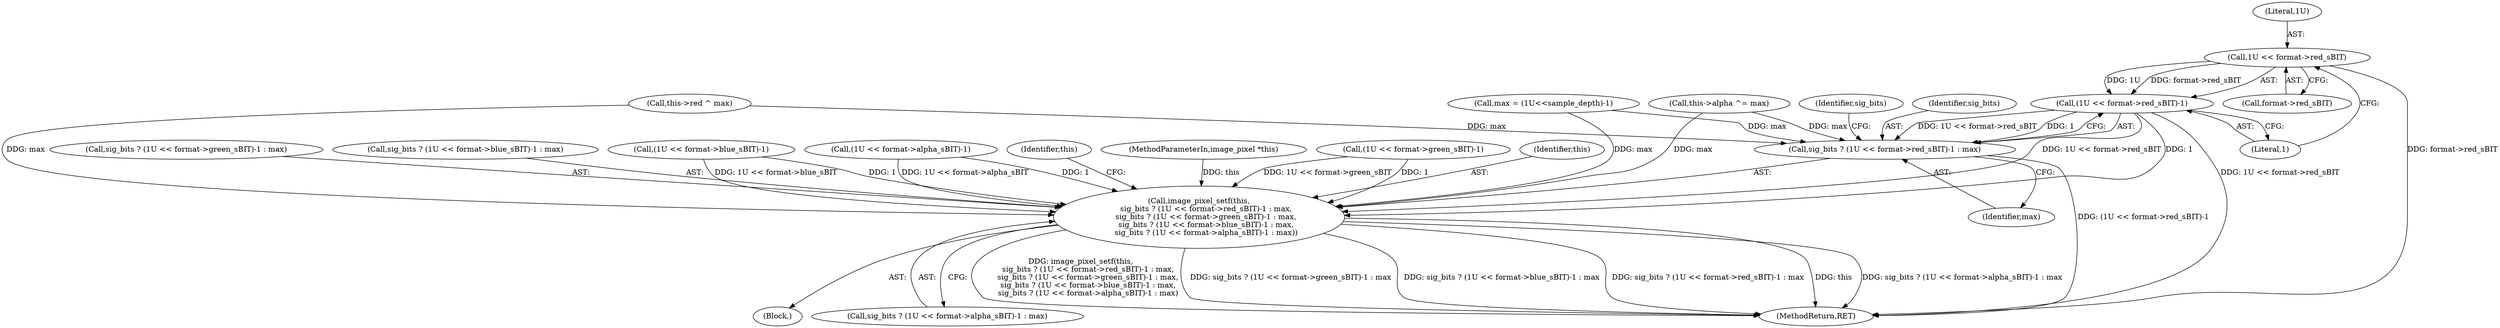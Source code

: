 digraph "0_Android_9d4853418ab2f754c2b63e091c29c5529b8b86ca_51@pointer" {
"1000450" [label="(Call,1U << format->red_sBIT)"];
"1000449" [label="(Call,(1U << format->red_sBIT)-1)"];
"1000445" [label="(Call,image_pixel_setf(this,\n      sig_bits ? (1U << format->red_sBIT)-1 : max,\n      sig_bits ? (1U << format->green_sBIT)-1 : max,\n      sig_bits ? (1U << format->blue_sBIT)-1 : max,\n      sig_bits ? (1U << format->alpha_sBIT)-1 : max))"];
"1000447" [label="(Call,sig_bits ? (1U << format->red_sBIT)-1 : max)"];
"1000449" [label="(Call,(1U << format->red_sBIT)-1)"];
"1000445" [label="(Call,image_pixel_setf(this,\n      sig_bits ? (1U << format->red_sBIT)-1 : max,\n      sig_bits ? (1U << format->green_sBIT)-1 : max,\n      sig_bits ? (1U << format->blue_sBIT)-1 : max,\n      sig_bits ? (1U << format->alpha_sBIT)-1 : max))"];
"1000457" [label="(Call,sig_bits ? (1U << format->green_sBIT)-1 : max)"];
"1000452" [label="(Call,format->red_sBIT)"];
"1000456" [label="(Identifier,max)"];
"1000447" [label="(Call,sig_bits ? (1U << format->red_sBIT)-1 : max)"];
"1000440" [label="(Call,this->alpha ^= max)"];
"1000467" [label="(Call,sig_bits ? (1U << format->blue_sBIT)-1 : max)"];
"1000469" [label="(Call,(1U << format->blue_sBIT)-1)"];
"1000458" [label="(Identifier,sig_bits)"];
"1000134" [label="(Call,max = (1U<<sample_depth)-1)"];
"1000450" [label="(Call,1U << format->red_sBIT)"];
"1000542" [label="(MethodReturn,RET)"];
"1000448" [label="(Identifier,sig_bits)"];
"1000479" [label="(Call,(1U << format->alpha_sBIT)-1)"];
"1000489" [label="(Identifier,this)"];
"1000398" [label="(Call,this->red ^ max)"];
"1000114" [label="(MethodParameterIn,image_pixel *this)"];
"1000451" [label="(Literal,1U)"];
"1000459" [label="(Call,(1U << format->green_sBIT)-1)"];
"1000455" [label="(Literal,1)"];
"1000121" [label="(Block,)"];
"1000477" [label="(Call,sig_bits ? (1U << format->alpha_sBIT)-1 : max)"];
"1000446" [label="(Identifier,this)"];
"1000450" -> "1000449"  [label="AST: "];
"1000450" -> "1000452"  [label="CFG: "];
"1000451" -> "1000450"  [label="AST: "];
"1000452" -> "1000450"  [label="AST: "];
"1000455" -> "1000450"  [label="CFG: "];
"1000450" -> "1000542"  [label="DDG: format->red_sBIT"];
"1000450" -> "1000449"  [label="DDG: 1U"];
"1000450" -> "1000449"  [label="DDG: format->red_sBIT"];
"1000449" -> "1000447"  [label="AST: "];
"1000449" -> "1000455"  [label="CFG: "];
"1000455" -> "1000449"  [label="AST: "];
"1000447" -> "1000449"  [label="CFG: "];
"1000449" -> "1000542"  [label="DDG: 1U << format->red_sBIT"];
"1000449" -> "1000445"  [label="DDG: 1U << format->red_sBIT"];
"1000449" -> "1000445"  [label="DDG: 1"];
"1000449" -> "1000447"  [label="DDG: 1U << format->red_sBIT"];
"1000449" -> "1000447"  [label="DDG: 1"];
"1000445" -> "1000121"  [label="AST: "];
"1000445" -> "1000477"  [label="CFG: "];
"1000446" -> "1000445"  [label="AST: "];
"1000447" -> "1000445"  [label="AST: "];
"1000457" -> "1000445"  [label="AST: "];
"1000467" -> "1000445"  [label="AST: "];
"1000477" -> "1000445"  [label="AST: "];
"1000489" -> "1000445"  [label="CFG: "];
"1000445" -> "1000542"  [label="DDG: sig_bits ? (1U << format->green_sBIT)-1 : max"];
"1000445" -> "1000542"  [label="DDG: sig_bits ? (1U << format->blue_sBIT)-1 : max"];
"1000445" -> "1000542"  [label="DDG: sig_bits ? (1U << format->red_sBIT)-1 : max"];
"1000445" -> "1000542"  [label="DDG: this"];
"1000445" -> "1000542"  [label="DDG: sig_bits ? (1U << format->alpha_sBIT)-1 : max"];
"1000445" -> "1000542"  [label="DDG: image_pixel_setf(this,\n      sig_bits ? (1U << format->red_sBIT)-1 : max,\n      sig_bits ? (1U << format->green_sBIT)-1 : max,\n      sig_bits ? (1U << format->blue_sBIT)-1 : max,\n      sig_bits ? (1U << format->alpha_sBIT)-1 : max)"];
"1000114" -> "1000445"  [label="DDG: this"];
"1000398" -> "1000445"  [label="DDG: max"];
"1000440" -> "1000445"  [label="DDG: max"];
"1000134" -> "1000445"  [label="DDG: max"];
"1000459" -> "1000445"  [label="DDG: 1U << format->green_sBIT"];
"1000459" -> "1000445"  [label="DDG: 1"];
"1000469" -> "1000445"  [label="DDG: 1U << format->blue_sBIT"];
"1000469" -> "1000445"  [label="DDG: 1"];
"1000479" -> "1000445"  [label="DDG: 1U << format->alpha_sBIT"];
"1000479" -> "1000445"  [label="DDG: 1"];
"1000447" -> "1000456"  [label="CFG: "];
"1000448" -> "1000447"  [label="AST: "];
"1000456" -> "1000447"  [label="AST: "];
"1000458" -> "1000447"  [label="CFG: "];
"1000447" -> "1000542"  [label="DDG: (1U << format->red_sBIT)-1"];
"1000398" -> "1000447"  [label="DDG: max"];
"1000440" -> "1000447"  [label="DDG: max"];
"1000134" -> "1000447"  [label="DDG: max"];
}
